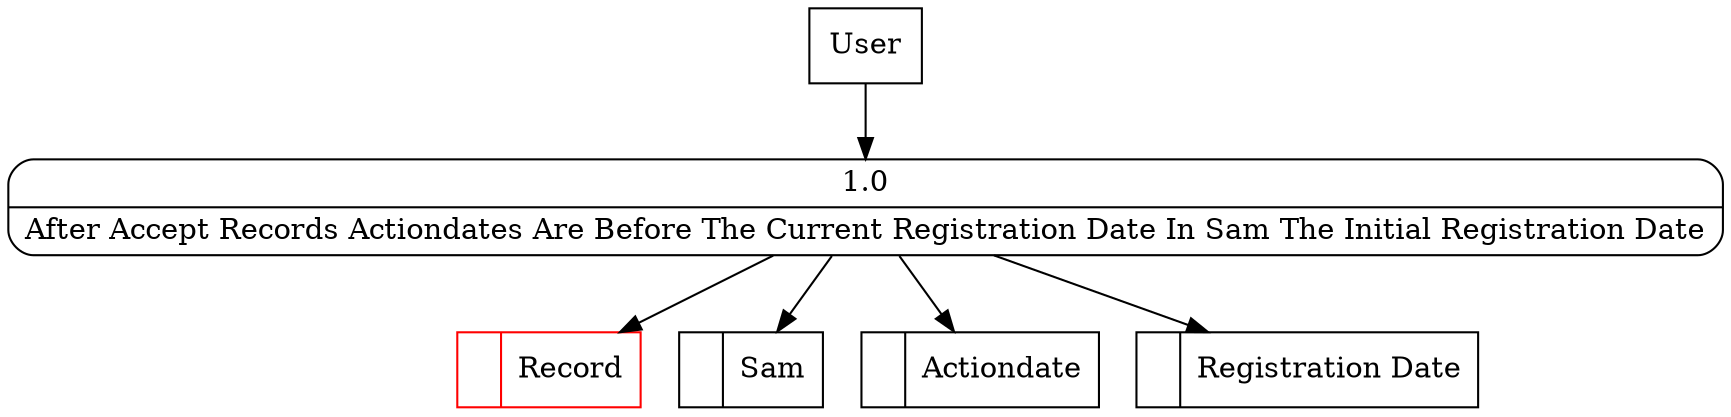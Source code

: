 digraph dfd2{ 
node[shape=record]
200 [label="<f0>  |<f1> Record " color=red];
201 [label="<f0>  |<f1> Sam " ];
202 [label="<f0>  |<f1> Actiondate " ];
203 [label="<f0>  |<f1> Registration Date " ];
204 [label="User" shape=box];
205 [label="{<f0> 1.0|<f1> After Accept Records Actiondates Are Before The Current Registration Date In Sam The Initial Registration Date }" shape=Mrecord];
204 -> 205
205 -> 200
205 -> 202
205 -> 203
205 -> 201
}